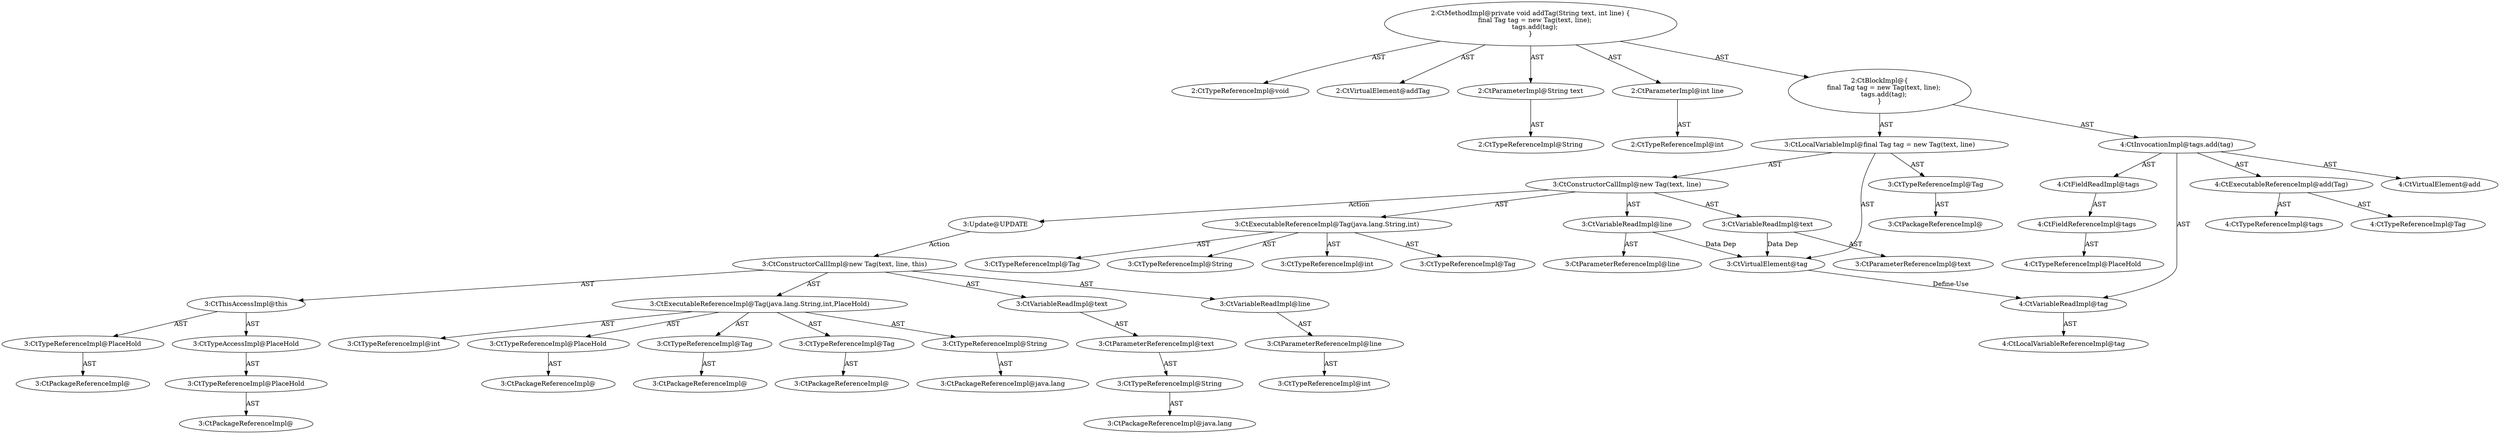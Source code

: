 digraph "addTag#?,String,int" {
0 [label="2:CtTypeReferenceImpl@void" shape=ellipse]
1 [label="2:CtVirtualElement@addTag" shape=ellipse]
2 [label="2:CtParameterImpl@String text" shape=ellipse]
3 [label="2:CtTypeReferenceImpl@String" shape=ellipse]
4 [label="2:CtParameterImpl@int line" shape=ellipse]
5 [label="2:CtTypeReferenceImpl@int" shape=ellipse]
6 [label="3:CtTypeReferenceImpl@Tag" shape=ellipse]
7 [label="3:CtPackageReferenceImpl@" shape=ellipse]
8 [label="3:CtExecutableReferenceImpl@Tag(java.lang.String,int)" shape=ellipse]
9 [label="3:CtTypeReferenceImpl@Tag" shape=ellipse]
10 [label="3:CtTypeReferenceImpl@Tag" shape=ellipse]
11 [label="3:CtTypeReferenceImpl@String" shape=ellipse]
12 [label="3:CtTypeReferenceImpl@int" shape=ellipse]
13 [label="3:CtVariableReadImpl@text" shape=ellipse]
14 [label="3:CtParameterReferenceImpl@text" shape=ellipse]
15 [label="3:CtVariableReadImpl@line" shape=ellipse]
16 [label="3:CtParameterReferenceImpl@line" shape=ellipse]
17 [label="3:CtConstructorCallImpl@new Tag(text, line)" shape=ellipse]
18 [label="3:CtVirtualElement@tag" shape=ellipse]
19 [label="3:CtLocalVariableImpl@final Tag tag = new Tag(text, line)" shape=ellipse]
20 [label="4:CtExecutableReferenceImpl@add(Tag)" shape=ellipse]
21 [label="4:CtTypeReferenceImpl@tags" shape=ellipse]
22 [label="4:CtTypeReferenceImpl@Tag" shape=ellipse]
23 [label="4:CtVirtualElement@add" shape=ellipse]
24 [label="4:CtFieldReferenceImpl@tags" shape=ellipse]
25 [label="4:CtTypeReferenceImpl@PlaceHold" shape=ellipse]
26 [label="4:CtFieldReadImpl@tags" shape=ellipse]
27 [label="4:CtVariableReadImpl@tag" shape=ellipse]
28 [label="4:CtLocalVariableReferenceImpl@tag" shape=ellipse]
29 [label="4:CtInvocationImpl@tags.add(tag)" shape=ellipse]
30 [label="2:CtBlockImpl@\{
    final Tag tag = new Tag(text, line);
    tags.add(tag);
\}" shape=ellipse]
31 [label="2:CtMethodImpl@private void addTag(String text, int line) \{
    final Tag tag = new Tag(text, line);
    tags.add(tag);
\}" shape=ellipse]
32 [label="3:Update@UPDATE" shape=ellipse]
33 [label="3:CtPackageReferenceImpl@" shape=ellipse]
34 [label="3:CtTypeReferenceImpl@Tag" shape=ellipse]
35 [label="3:CtPackageReferenceImpl@" shape=ellipse]
36 [label="3:CtTypeReferenceImpl@Tag" shape=ellipse]
37 [label="3:CtPackageReferenceImpl@java.lang" shape=ellipse]
38 [label="3:CtTypeReferenceImpl@String" shape=ellipse]
39 [label="3:CtTypeReferenceImpl@int" shape=ellipse]
40 [label="3:CtPackageReferenceImpl@" shape=ellipse]
41 [label="3:CtTypeReferenceImpl@PlaceHold" shape=ellipse]
42 [label="3:CtExecutableReferenceImpl@Tag(java.lang.String,int,PlaceHold)" shape=ellipse]
43 [label="3:CtPackageReferenceImpl@java.lang" shape=ellipse]
44 [label="3:CtTypeReferenceImpl@String" shape=ellipse]
45 [label="3:CtParameterReferenceImpl@text" shape=ellipse]
46 [label="3:CtVariableReadImpl@text" shape=ellipse]
47 [label="3:CtTypeReferenceImpl@int" shape=ellipse]
48 [label="3:CtParameterReferenceImpl@line" shape=ellipse]
49 [label="3:CtVariableReadImpl@line" shape=ellipse]
50 [label="3:CtPackageReferenceImpl@" shape=ellipse]
51 [label="3:CtTypeReferenceImpl@PlaceHold" shape=ellipse]
52 [label="3:CtPackageReferenceImpl@" shape=ellipse]
53 [label="3:CtTypeReferenceImpl@PlaceHold" shape=ellipse]
54 [label="3:CtTypeAccessImpl@PlaceHold" shape=ellipse]
55 [label="3:CtThisAccessImpl@this" shape=ellipse]
56 [label="3:CtConstructorCallImpl@new Tag(text, line, this)" shape=ellipse]
2 -> 3 [label="AST"];
4 -> 5 [label="AST"];
6 -> 7 [label="AST"];
8 -> 9 [label="AST"];
8 -> 10 [label="AST"];
8 -> 11 [label="AST"];
8 -> 12 [label="AST"];
13 -> 14 [label="AST"];
13 -> 18 [label="Data Dep"];
15 -> 16 [label="AST"];
15 -> 18 [label="Data Dep"];
17 -> 8 [label="AST"];
17 -> 13 [label="AST"];
17 -> 15 [label="AST"];
17 -> 32 [label="Action"];
18 -> 27 [label="Define-Use"];
19 -> 18 [label="AST"];
19 -> 6 [label="AST"];
19 -> 17 [label="AST"];
20 -> 21 [label="AST"];
20 -> 22 [label="AST"];
24 -> 25 [label="AST"];
26 -> 24 [label="AST"];
27 -> 28 [label="AST"];
29 -> 23 [label="AST"];
29 -> 26 [label="AST"];
29 -> 20 [label="AST"];
29 -> 27 [label="AST"];
30 -> 19 [label="AST"];
30 -> 29 [label="AST"];
31 -> 1 [label="AST"];
31 -> 0 [label="AST"];
31 -> 2 [label="AST"];
31 -> 4 [label="AST"];
31 -> 30 [label="AST"];
32 -> 56 [label="Action"];
34 -> 33 [label="AST"];
36 -> 35 [label="AST"];
38 -> 37 [label="AST"];
41 -> 40 [label="AST"];
42 -> 34 [label="AST"];
42 -> 36 [label="AST"];
42 -> 38 [label="AST"];
42 -> 39 [label="AST"];
42 -> 41 [label="AST"];
44 -> 43 [label="AST"];
45 -> 44 [label="AST"];
46 -> 45 [label="AST"];
48 -> 47 [label="AST"];
49 -> 48 [label="AST"];
51 -> 50 [label="AST"];
53 -> 52 [label="AST"];
54 -> 53 [label="AST"];
55 -> 51 [label="AST"];
55 -> 54 [label="AST"];
56 -> 42 [label="AST"];
56 -> 46 [label="AST"];
56 -> 49 [label="AST"];
56 -> 55 [label="AST"];
}